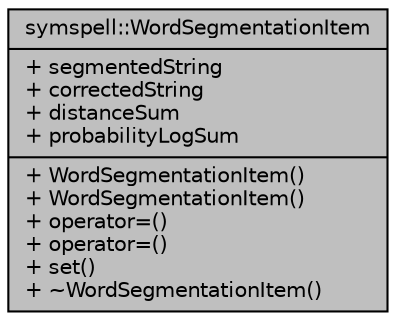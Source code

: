 digraph "symspell::WordSegmentationItem"
{
 // LATEX_PDF_SIZE
  edge [fontname="Helvetica",fontsize="10",labelfontname="Helvetica",labelfontsize="10"];
  node [fontname="Helvetica",fontsize="10",shape=record];
  Node1 [label="{symspell::WordSegmentationItem\n|+ segmentedString\l+ correctedString\l+ distanceSum\l+ probabilityLogSum\l|+ WordSegmentationItem()\l+ WordSegmentationItem()\l+ operator=()\l+ operator=()\l+ set()\l+ ~WordSegmentationItem()\l}",height=0.2,width=0.4,color="black", fillcolor="grey75", style="filled", fontcolor="black",tooltip="SymSpell element."];
}

